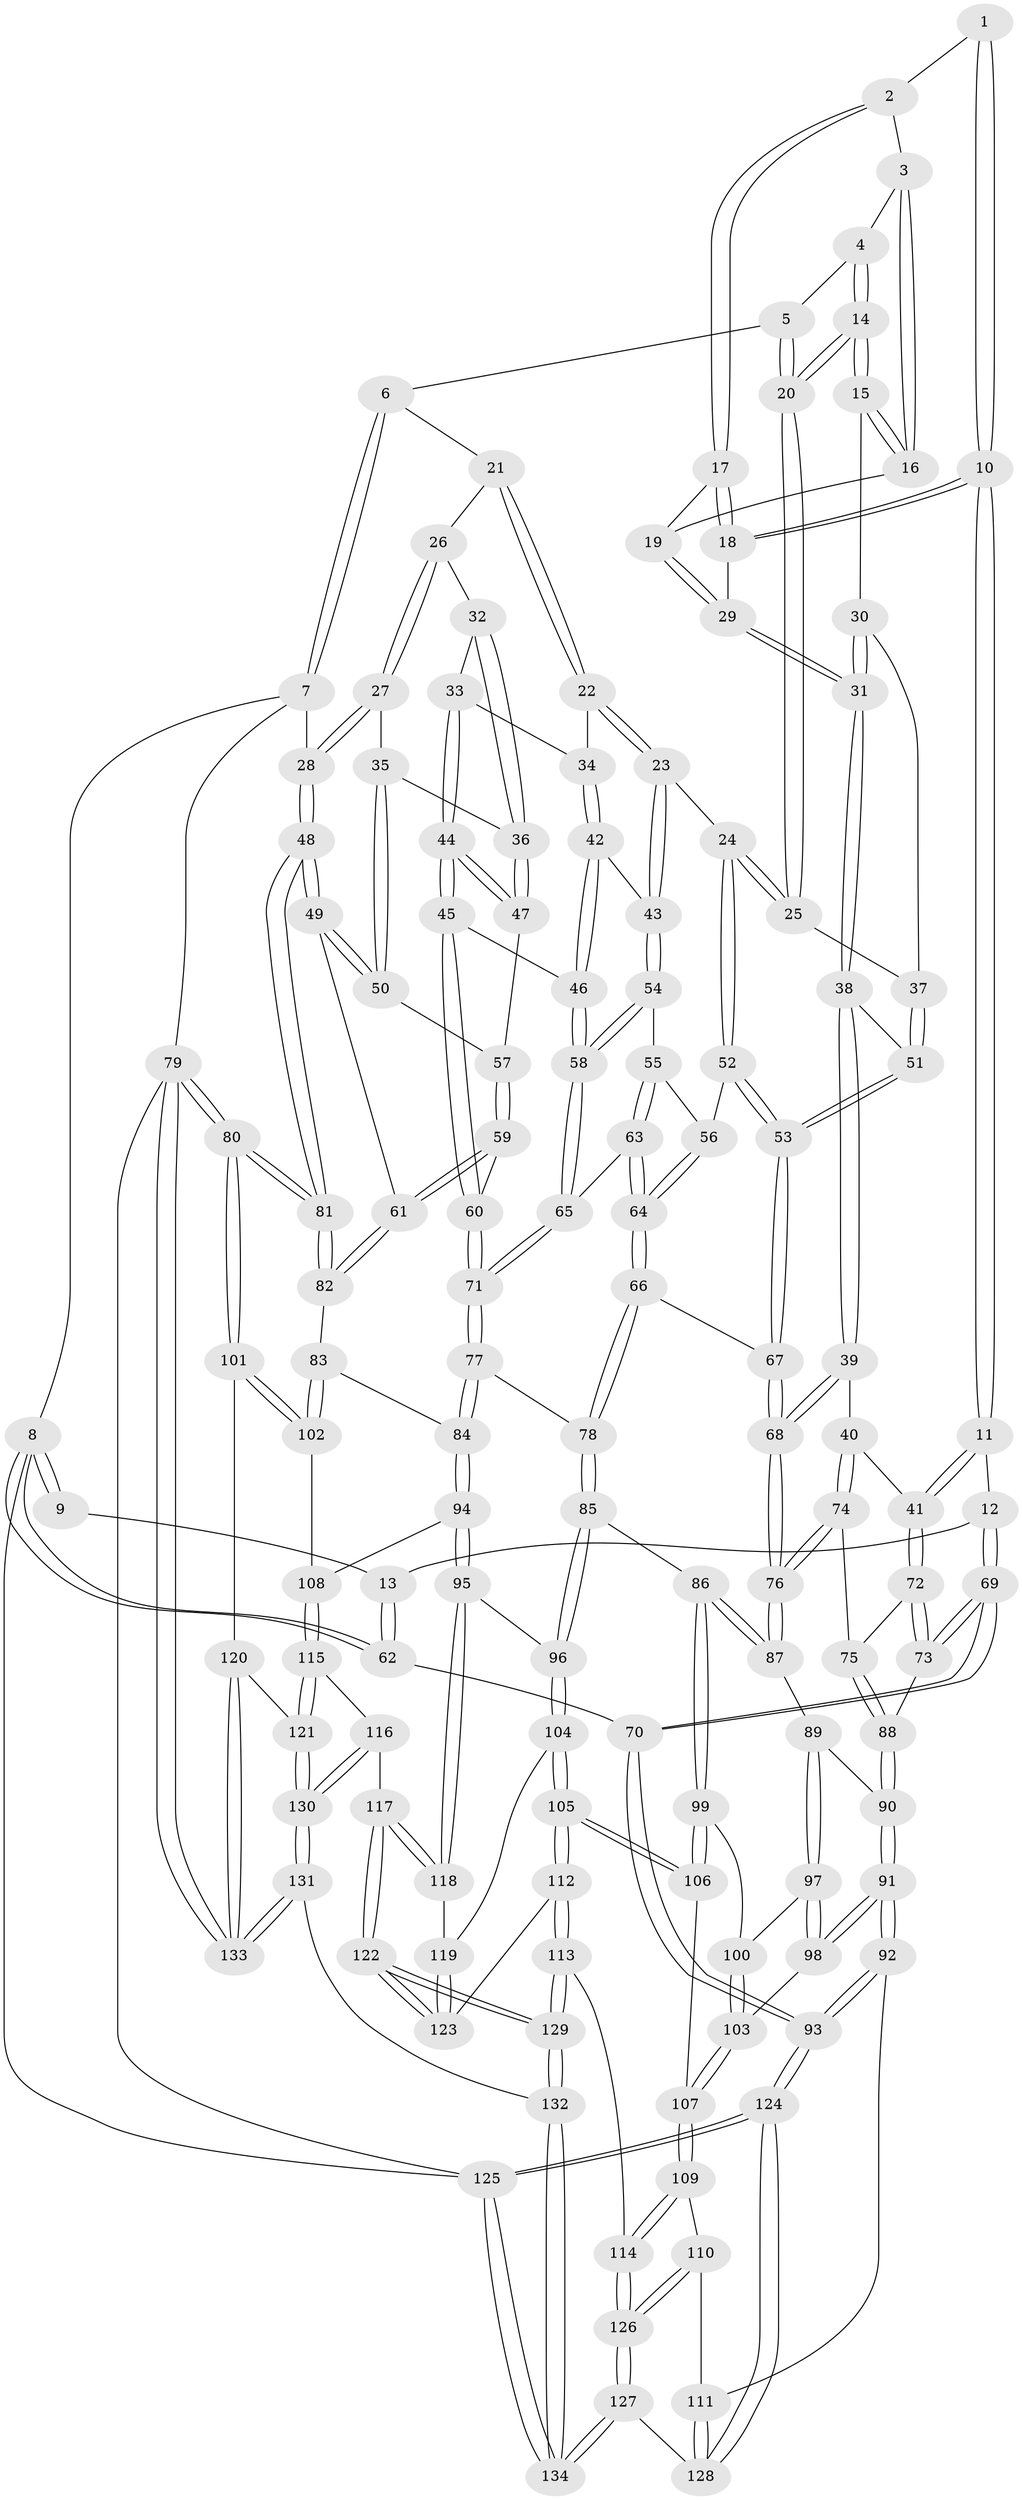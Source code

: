 // coarse degree distribution, {4: 0.22580645161290322, 2: 0.010752688172043012, 6: 0.1827956989247312, 5: 0.44086021505376344, 3: 0.10752688172043011, 7: 0.03225806451612903}
// Generated by graph-tools (version 1.1) at 2025/06/03/04/25 22:06:42]
// undirected, 134 vertices, 332 edges
graph export_dot {
graph [start="1"]
  node [color=gray90,style=filled];
  1 [pos="+0.2588011536180282+0"];
  2 [pos="+0.34314266553467365+0"];
  3 [pos="+0.4000586800232123+0"];
  4 [pos="+0.42467275237829816+0"];
  5 [pos="+0.6476488450551768+0"];
  6 [pos="+0.6670676244942059+0"];
  7 [pos="+1+0"];
  8 [pos="+0+0"];
  9 [pos="+0.10290373850195343+0"];
  10 [pos="+0.17625441191465097+0.2111397405503209"];
  11 [pos="+0.17577064854054336+0.21173724773074723"];
  12 [pos="+0.13183269322361385+0.1983276235627627"];
  13 [pos="+0.09476448392995554+0.1731029716677769"];
  14 [pos="+0.5092490368086648+0.14215815959399178"];
  15 [pos="+0.47833217539439377+0.13271752765036357"];
  16 [pos="+0.4613803534785531+0.1239164785122552"];
  17 [pos="+0.3424773996856503+0"];
  18 [pos="+0.3152718537500521+0.11652080334230647"];
  19 [pos="+0.4149393353377256+0.13019505908835557"];
  20 [pos="+0.5254138163613613+0.14822381593427492"];
  21 [pos="+0.7067235188097166+0.05015696972564604"];
  22 [pos="+0.6876410156044582+0.10599587082643992"];
  23 [pos="+0.5789375892402526+0.17934943789235058"];
  24 [pos="+0.5500661900588959+0.173322601713614"];
  25 [pos="+0.5334125315654452+0.161598669018934"];
  26 [pos="+0.8155847160590929+0.12828700773276597"];
  27 [pos="+0.9983311418838184+0.047526986669606676"];
  28 [pos="+1+0"];
  29 [pos="+0.37184205664126974+0.14891572124567287"];
  30 [pos="+0.43570817395001954+0.1899812570029129"];
  31 [pos="+0.38596753469598233+0.21726336974255692"];
  32 [pos="+0.8146530019066891+0.14806059196638277"];
  33 [pos="+0.7615816978300445+0.18628612011221735"];
  34 [pos="+0.7046342514933072+0.1585925502927019"];
  35 [pos="+0.9519363498423318+0.1262087471889883"];
  36 [pos="+0.8411158657865618+0.20901100125493438"];
  37 [pos="+0.47933515196881415+0.21220194933470682"];
  38 [pos="+0.38499635204667354+0.25178870730539316"];
  39 [pos="+0.300791003712967+0.3038543814173719"];
  40 [pos="+0.22756432255162154+0.2798337147044786"];
  41 [pos="+0.2016766443584922+0.26206937749285697"];
  42 [pos="+0.6972953006463493+0.2025326035544892"];
  43 [pos="+0.6024593607761876+0.21132277172082914"];
  44 [pos="+0.7703843633769362+0.24679621782225347"];
  45 [pos="+0.7435605110789836+0.28136096674492095"];
  46 [pos="+0.7153602913346878+0.27943678466484695"];
  47 [pos="+0.8410646918813091+0.21571394220370893"];
  48 [pos="+1+0.2476352484049259"];
  49 [pos="+0.9744056741113656+0.3071640210492694"];
  50 [pos="+0.9199299291336012+0.2320759704285352"];
  51 [pos="+0.43713010151278686+0.26695867445339283"];
  52 [pos="+0.528544460392516+0.267404605961776"];
  53 [pos="+0.4805056509468582+0.3142264841457272"];
  54 [pos="+0.6036808084317616+0.21450684898562658"];
  55 [pos="+0.5876706316519082+0.2758554045816296"];
  56 [pos="+0.5542942264529708+0.2763491653930249"];
  57 [pos="+0.8565873076631466+0.231917986605905"];
  58 [pos="+0.6882064933028598+0.29272702525690175"];
  59 [pos="+0.8571718277601752+0.3697831506198496"];
  60 [pos="+0.818599680494058+0.3581747648490377"];
  61 [pos="+0.8783188441970265+0.3853456380251254"];
  62 [pos="+0+0.12963366071156548"];
  63 [pos="+0.6188834089673074+0.3431284019206902"];
  64 [pos="+0.5777725853701885+0.3691534871919011"];
  65 [pos="+0.6544120993624873+0.33669044136133064"];
  66 [pos="+0.5477725048808997+0.3924684337302247"];
  67 [pos="+0.48983620674567063+0.36074207286513305"];
  68 [pos="+0.36555534634244163+0.42475702796589543"];
  69 [pos="+0+0.5032954877332172"];
  70 [pos="+0+0.5247955617752782"];
  71 [pos="+0.7059287130484239+0.41954134519367475"];
  72 [pos="+0.13438692112177694+0.36143376202292066"];
  73 [pos="+0.06388223806296718+0.4280239710889782"];
  74 [pos="+0.22278883248245335+0.4373472270972657"];
  75 [pos="+0.2036861175704758+0.44693119031529244"];
  76 [pos="+0.35296233903231433+0.488349541166768"];
  77 [pos="+0.6949608677573983+0.4805485033442539"];
  78 [pos="+0.5600386333243914+0.4512884672239221"];
  79 [pos="+1+1"];
  80 [pos="+1+0.7357557859682851"];
  81 [pos="+1+0.5498400875792864"];
  82 [pos="+0.9000239920137377+0.5085152677309774"];
  83 [pos="+0.8640409850432871+0.5427108972638265"];
  84 [pos="+0.7513633499275092+0.5807113823998401"];
  85 [pos="+0.4997734356424694+0.5716532716781575"];
  86 [pos="+0.48730916896262716+0.5687881140965053"];
  87 [pos="+0.35391662314658595+0.4942866855995049"];
  88 [pos="+0.18247193609009577+0.46817466292403787"];
  89 [pos="+0.28551273409763356+0.5700371177050649"];
  90 [pos="+0.18598534458212349+0.5072018905133019"];
  91 [pos="+0+0.6927706218209633"];
  92 [pos="+0+0.7074729533355804"];
  93 [pos="+0+0.7101071697805099"];
  94 [pos="+0.7067933511991111+0.6448459413642245"];
  95 [pos="+0.7000284034898332+0.6485637439288878"];
  96 [pos="+0.5055904320632361+0.579349448262436"];
  97 [pos="+0.28342974594699333+0.5762998375160728"];
  98 [pos="+0.124079138894262+0.6539055327607414"];
  99 [pos="+0.3754039741584885+0.66220393144718"];
  100 [pos="+0.2991796397461447+0.619899711414352"];
  101 [pos="+0.9837863687562168+0.7682496306933583"];
  102 [pos="+0.934025714572691+0.7248751700627071"];
  103 [pos="+0.2816429751011001+0.713287143495957"];
  104 [pos="+0.471558366323833+0.7682696984125308"];
  105 [pos="+0.45944507646499705+0.7846822443825853"];
  106 [pos="+0.38699666164849533+0.7273240423216242"];
  107 [pos="+0.28641371980020125+0.7291770983405897"];
  108 [pos="+0.800503970201873+0.7288429550329802"];
  109 [pos="+0.2749277565158914+0.7562804986519372"];
  110 [pos="+0.21867672682044098+0.7851680648030483"];
  111 [pos="+0.16606571750995244+0.8045306118904855"];
  112 [pos="+0.4579341460746235+0.8043037085116905"];
  113 [pos="+0.41981777585035407+0.8714156250485566"];
  114 [pos="+0.3772339503360497+0.8921556037888831"];
  115 [pos="+0.8135853896355997+0.7956238166303778"];
  116 [pos="+0.7055282432909494+0.8476331513287838"];
  117 [pos="+0.6788348937410064+0.8293788509817742"];
  118 [pos="+0.6791889757391828+0.6958454429756898"];
  119 [pos="+0.5762409380347686+0.740255109730439"];
  120 [pos="+0.894050942092428+0.86472989550283"];
  121 [pos="+0.8855149627641005+0.8639183129468746"];
  122 [pos="+0.6211700065853792+0.8612140695814209"];
  123 [pos="+0.6023927395643972+0.8525674087256715"];
  124 [pos="+0+0.7704189947092446"];
  125 [pos="+0+1"];
  126 [pos="+0.3587600206824346+0.910924268837586"];
  127 [pos="+0.289804678983771+0.9904431432443828"];
  128 [pos="+0.2796068435740663+0.9790378390124773"];
  129 [pos="+0.578079622911204+1"];
  130 [pos="+0.7574302473968325+0.9216400321104624"];
  131 [pos="+0.7119868631129214+1"];
  132 [pos="+0.6271391959093419+1"];
  133 [pos="+1+1"];
  134 [pos="+0.24920001660159202+1"];
  1 -- 2;
  1 -- 10;
  1 -- 10;
  2 -- 3;
  2 -- 17;
  2 -- 17;
  3 -- 4;
  3 -- 16;
  3 -- 16;
  4 -- 5;
  4 -- 14;
  4 -- 14;
  5 -- 6;
  5 -- 20;
  5 -- 20;
  6 -- 7;
  6 -- 7;
  6 -- 21;
  7 -- 8;
  7 -- 28;
  7 -- 79;
  8 -- 9;
  8 -- 9;
  8 -- 62;
  8 -- 62;
  8 -- 125;
  9 -- 13;
  10 -- 11;
  10 -- 11;
  10 -- 18;
  10 -- 18;
  11 -- 12;
  11 -- 41;
  11 -- 41;
  12 -- 13;
  12 -- 69;
  12 -- 69;
  13 -- 62;
  13 -- 62;
  14 -- 15;
  14 -- 15;
  14 -- 20;
  14 -- 20;
  15 -- 16;
  15 -- 16;
  15 -- 30;
  16 -- 19;
  17 -- 18;
  17 -- 18;
  17 -- 19;
  18 -- 29;
  19 -- 29;
  19 -- 29;
  20 -- 25;
  20 -- 25;
  21 -- 22;
  21 -- 22;
  21 -- 26;
  22 -- 23;
  22 -- 23;
  22 -- 34;
  23 -- 24;
  23 -- 43;
  23 -- 43;
  24 -- 25;
  24 -- 25;
  24 -- 52;
  24 -- 52;
  25 -- 37;
  26 -- 27;
  26 -- 27;
  26 -- 32;
  27 -- 28;
  27 -- 28;
  27 -- 35;
  28 -- 48;
  28 -- 48;
  29 -- 31;
  29 -- 31;
  30 -- 31;
  30 -- 31;
  30 -- 37;
  31 -- 38;
  31 -- 38;
  32 -- 33;
  32 -- 36;
  32 -- 36;
  33 -- 34;
  33 -- 44;
  33 -- 44;
  34 -- 42;
  34 -- 42;
  35 -- 36;
  35 -- 50;
  35 -- 50;
  36 -- 47;
  36 -- 47;
  37 -- 51;
  37 -- 51;
  38 -- 39;
  38 -- 39;
  38 -- 51;
  39 -- 40;
  39 -- 68;
  39 -- 68;
  40 -- 41;
  40 -- 74;
  40 -- 74;
  41 -- 72;
  41 -- 72;
  42 -- 43;
  42 -- 46;
  42 -- 46;
  43 -- 54;
  43 -- 54;
  44 -- 45;
  44 -- 45;
  44 -- 47;
  44 -- 47;
  45 -- 46;
  45 -- 60;
  45 -- 60;
  46 -- 58;
  46 -- 58;
  47 -- 57;
  48 -- 49;
  48 -- 49;
  48 -- 81;
  48 -- 81;
  49 -- 50;
  49 -- 50;
  49 -- 61;
  50 -- 57;
  51 -- 53;
  51 -- 53;
  52 -- 53;
  52 -- 53;
  52 -- 56;
  53 -- 67;
  53 -- 67;
  54 -- 55;
  54 -- 58;
  54 -- 58;
  55 -- 56;
  55 -- 63;
  55 -- 63;
  56 -- 64;
  56 -- 64;
  57 -- 59;
  57 -- 59;
  58 -- 65;
  58 -- 65;
  59 -- 60;
  59 -- 61;
  59 -- 61;
  60 -- 71;
  60 -- 71;
  61 -- 82;
  61 -- 82;
  62 -- 70;
  63 -- 64;
  63 -- 64;
  63 -- 65;
  64 -- 66;
  64 -- 66;
  65 -- 71;
  65 -- 71;
  66 -- 67;
  66 -- 78;
  66 -- 78;
  67 -- 68;
  67 -- 68;
  68 -- 76;
  68 -- 76;
  69 -- 70;
  69 -- 70;
  69 -- 73;
  69 -- 73;
  70 -- 93;
  70 -- 93;
  71 -- 77;
  71 -- 77;
  72 -- 73;
  72 -- 73;
  72 -- 75;
  73 -- 88;
  74 -- 75;
  74 -- 76;
  74 -- 76;
  75 -- 88;
  75 -- 88;
  76 -- 87;
  76 -- 87;
  77 -- 78;
  77 -- 84;
  77 -- 84;
  78 -- 85;
  78 -- 85;
  79 -- 80;
  79 -- 80;
  79 -- 133;
  79 -- 133;
  79 -- 125;
  80 -- 81;
  80 -- 81;
  80 -- 101;
  80 -- 101;
  81 -- 82;
  81 -- 82;
  82 -- 83;
  83 -- 84;
  83 -- 102;
  83 -- 102;
  84 -- 94;
  84 -- 94;
  85 -- 86;
  85 -- 96;
  85 -- 96;
  86 -- 87;
  86 -- 87;
  86 -- 99;
  86 -- 99;
  87 -- 89;
  88 -- 90;
  88 -- 90;
  89 -- 90;
  89 -- 97;
  89 -- 97;
  90 -- 91;
  90 -- 91;
  91 -- 92;
  91 -- 92;
  91 -- 98;
  91 -- 98;
  92 -- 93;
  92 -- 93;
  92 -- 111;
  93 -- 124;
  93 -- 124;
  94 -- 95;
  94 -- 95;
  94 -- 108;
  95 -- 96;
  95 -- 118;
  95 -- 118;
  96 -- 104;
  96 -- 104;
  97 -- 98;
  97 -- 98;
  97 -- 100;
  98 -- 103;
  99 -- 100;
  99 -- 106;
  99 -- 106;
  100 -- 103;
  100 -- 103;
  101 -- 102;
  101 -- 102;
  101 -- 120;
  102 -- 108;
  103 -- 107;
  103 -- 107;
  104 -- 105;
  104 -- 105;
  104 -- 119;
  105 -- 106;
  105 -- 106;
  105 -- 112;
  105 -- 112;
  106 -- 107;
  107 -- 109;
  107 -- 109;
  108 -- 115;
  108 -- 115;
  109 -- 110;
  109 -- 114;
  109 -- 114;
  110 -- 111;
  110 -- 126;
  110 -- 126;
  111 -- 128;
  111 -- 128;
  112 -- 113;
  112 -- 113;
  112 -- 123;
  113 -- 114;
  113 -- 129;
  113 -- 129;
  114 -- 126;
  114 -- 126;
  115 -- 116;
  115 -- 121;
  115 -- 121;
  116 -- 117;
  116 -- 130;
  116 -- 130;
  117 -- 118;
  117 -- 118;
  117 -- 122;
  117 -- 122;
  118 -- 119;
  119 -- 123;
  119 -- 123;
  120 -- 121;
  120 -- 133;
  120 -- 133;
  121 -- 130;
  121 -- 130;
  122 -- 123;
  122 -- 123;
  122 -- 129;
  122 -- 129;
  124 -- 125;
  124 -- 125;
  124 -- 128;
  124 -- 128;
  125 -- 134;
  125 -- 134;
  126 -- 127;
  126 -- 127;
  127 -- 128;
  127 -- 134;
  127 -- 134;
  129 -- 132;
  129 -- 132;
  130 -- 131;
  130 -- 131;
  131 -- 132;
  131 -- 133;
  131 -- 133;
  132 -- 134;
  132 -- 134;
}
